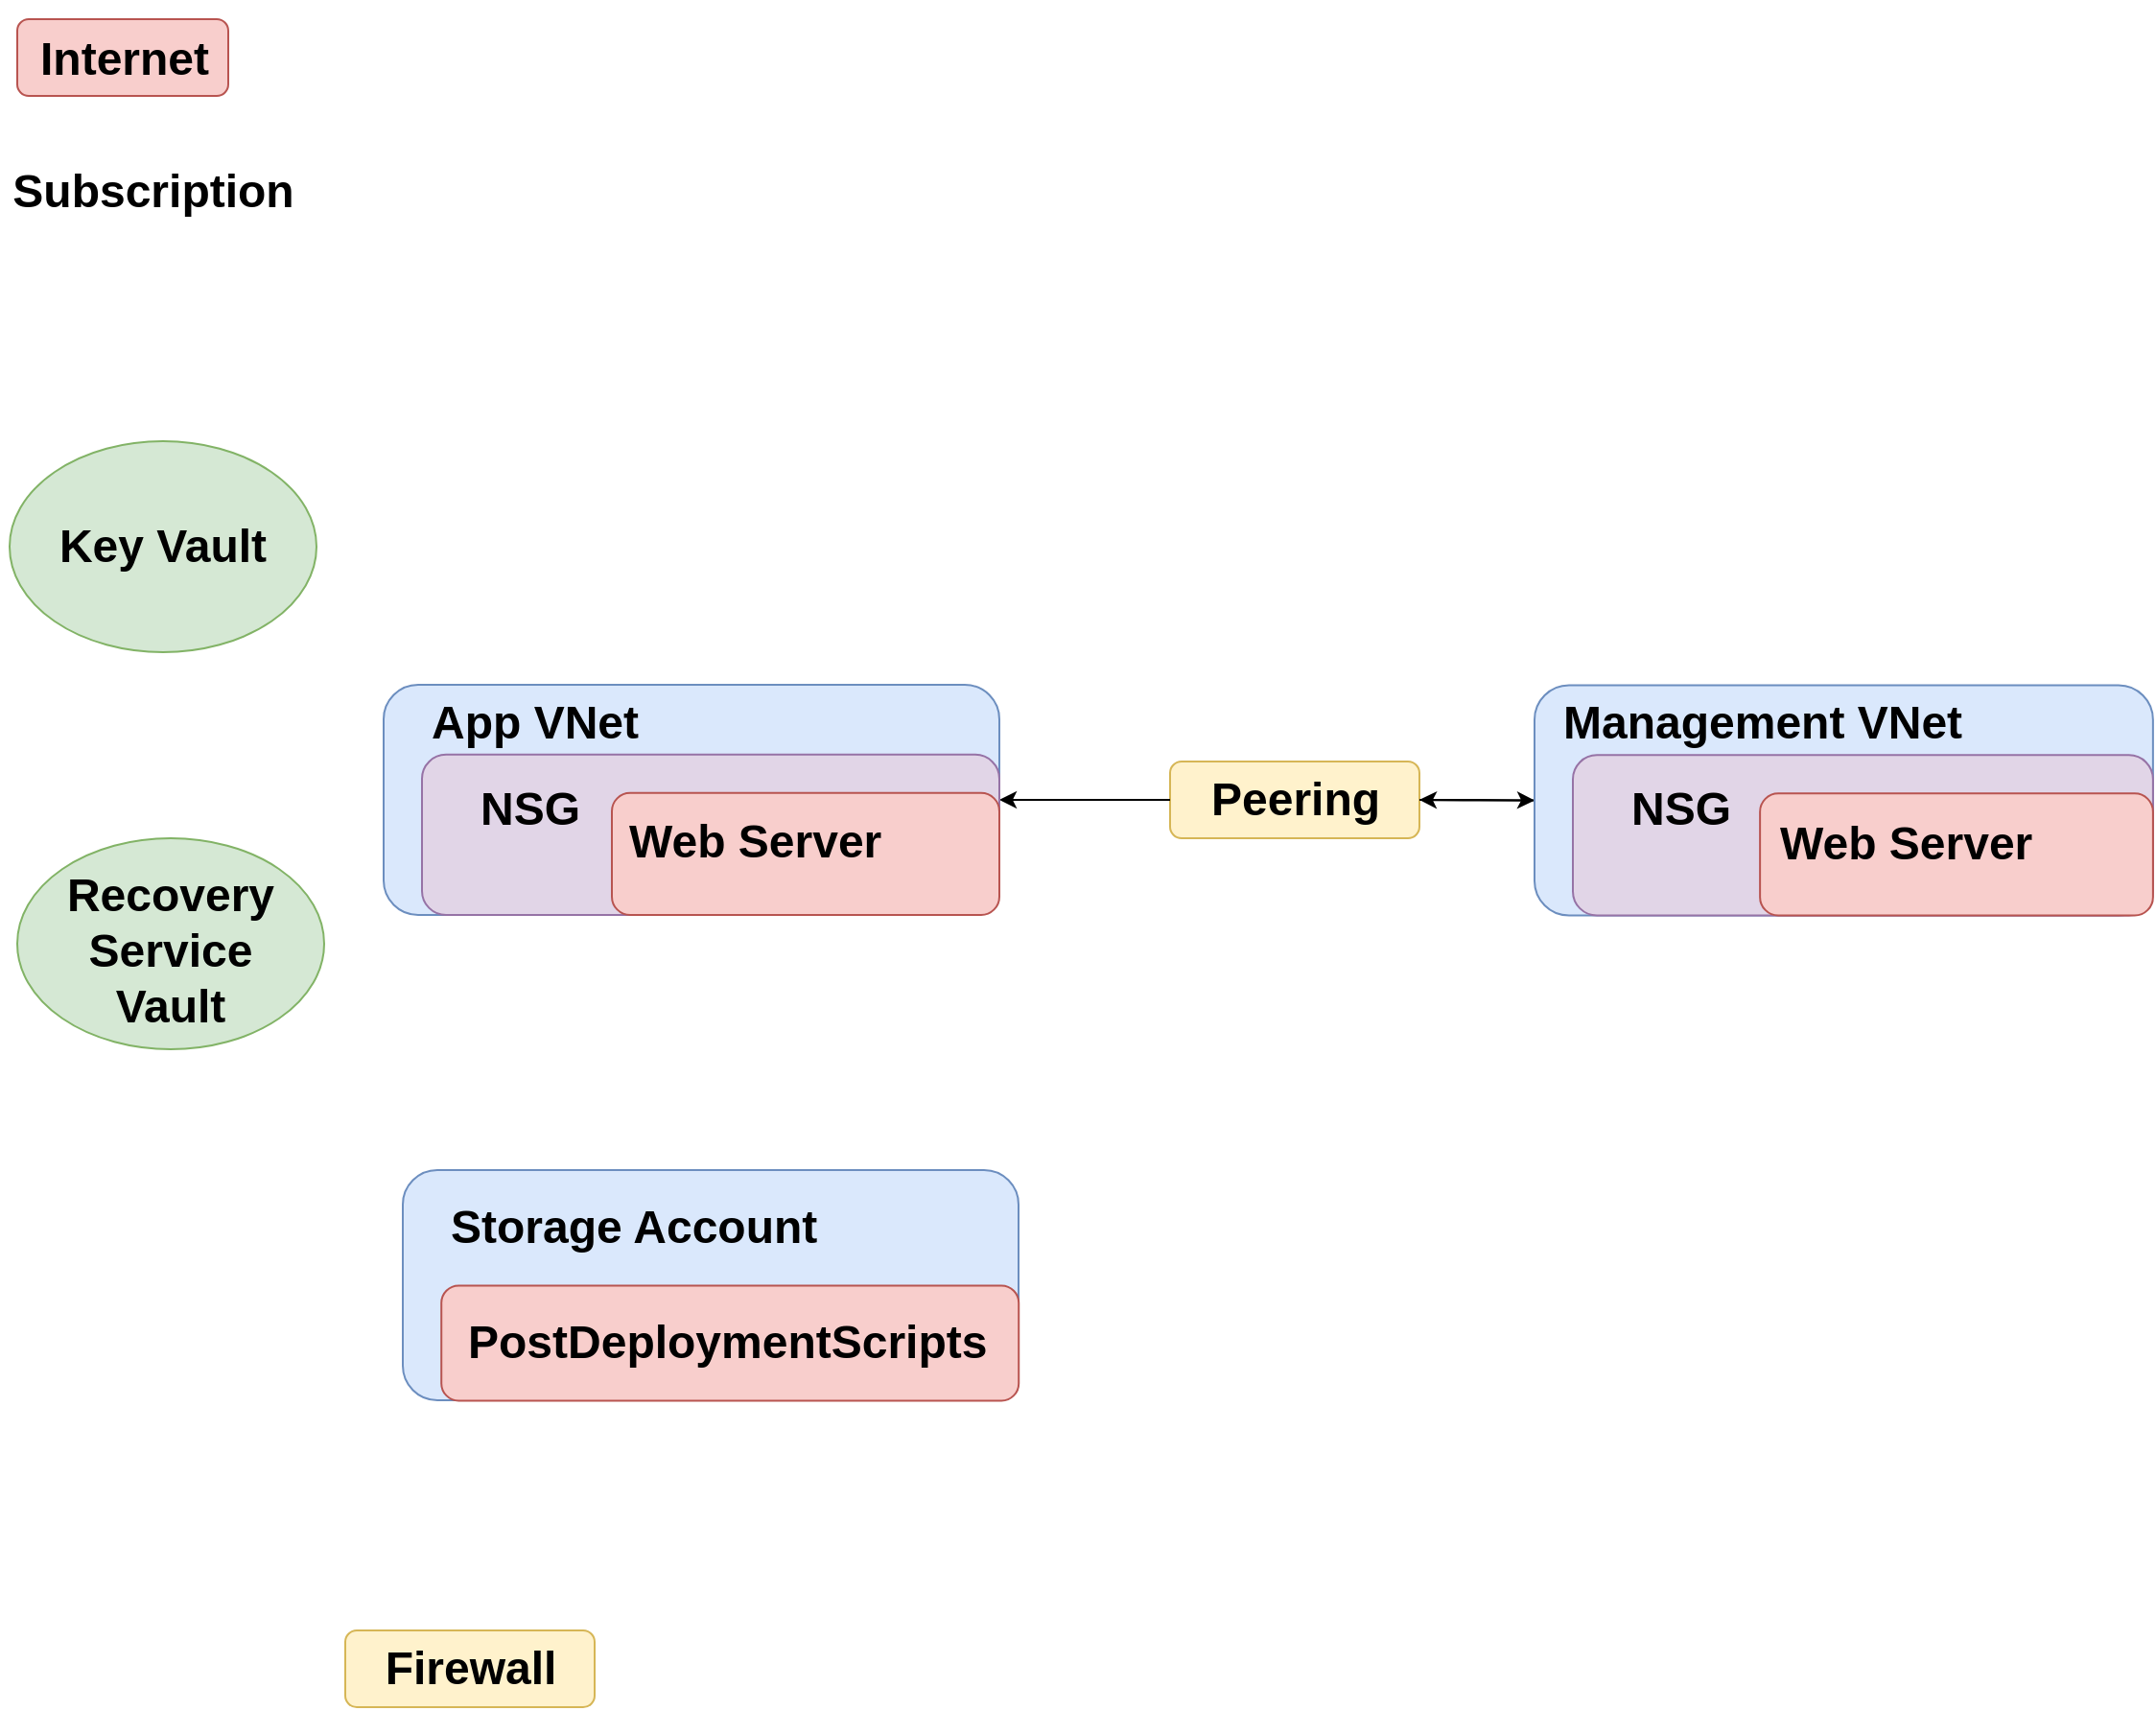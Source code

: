 <mxfile version="22.1.18" type="device">
  <diagram name="Page-1" id="GhjAY5SjDW7EBfkzCjkT">
    <mxGraphModel dx="1608" dy="1003" grid="1" gridSize="10" guides="1" tooltips="1" connect="1" arrows="1" fold="1" page="1" pageScale="1" pageWidth="827" pageHeight="1169" math="0" shadow="0">
      <root>
        <mxCell id="0" />
        <mxCell id="1" parent="0" />
        <mxCell id="GZIDr7UC_KgsGXIt8vkg-114" value="" style="rounded=1;whiteSpace=wrap;html=1;movable=1;resizable=1;rotatable=1;deletable=1;editable=1;locked=0;connectable=1;fillColor=#dae8fc;strokeColor=#6c8ebf;" vertex="1" parent="1">
          <mxGeometry x="210" y="610" width="321" height="120" as="geometry" />
        </mxCell>
        <mxCell id="GZIDr7UC_KgsGXIt8vkg-3" value="&lt;h1&gt;Subscription&lt;/h1&gt;" style="text;html=1;strokeColor=none;fillColor=none;spacing=5;spacingTop=-20;whiteSpace=wrap;overflow=hidden;rounded=0;movable=1;resizable=1;rotatable=1;deletable=1;editable=1;locked=0;connectable=1;align=center;" vertex="1" parent="1">
          <mxGeometry y="80.0" width="160" height="41.43" as="geometry" />
        </mxCell>
        <mxCell id="GZIDr7UC_KgsGXIt8vkg-5" value="" style="group" vertex="1" connectable="0" parent="1">
          <mxGeometry x="9" y="10" width="110" height="40" as="geometry" />
        </mxCell>
        <mxCell id="4a-1hPM6EiVAsbfIswR1-10" value="" style="rounded=1;whiteSpace=wrap;html=1;movable=1;resizable=1;rotatable=1;deletable=1;editable=1;locked=0;connectable=1;fillColor=#f8cecc;strokeColor=#b85450;" parent="GZIDr7UC_KgsGXIt8vkg-5" vertex="1">
          <mxGeometry width="110" height="40" as="geometry" />
        </mxCell>
        <mxCell id="4a-1hPM6EiVAsbfIswR1-11" value="&lt;h1&gt;Internet&lt;/h1&gt;" style="text;html=1;strokeColor=none;fillColor=none;spacing=5;spacingTop=-20;whiteSpace=wrap;overflow=hidden;rounded=0;movable=1;resizable=1;rotatable=1;deletable=1;editable=1;locked=0;connectable=1;" parent="GZIDr7UC_KgsGXIt8vkg-5" vertex="1">
          <mxGeometry x="6.769" y="0.714" width="96.462" height="28.571" as="geometry" />
        </mxCell>
        <mxCell id="GZIDr7UC_KgsGXIt8vkg-6" value="" style="group" vertex="1" connectable="0" parent="1">
          <mxGeometry x="610" y="397" width="130" height="40" as="geometry" />
        </mxCell>
        <mxCell id="GZIDr7UC_KgsGXIt8vkg-7" value="" style="rounded=1;whiteSpace=wrap;html=1;movable=1;resizable=1;rotatable=1;deletable=1;editable=1;locked=0;connectable=1;fillColor=#fff2cc;strokeColor=#d6b656;" vertex="1" parent="GZIDr7UC_KgsGXIt8vkg-6">
          <mxGeometry width="130.0" height="40" as="geometry" />
        </mxCell>
        <mxCell id="GZIDr7UC_KgsGXIt8vkg-8" value="&lt;h1&gt;Peering&lt;/h1&gt;" style="text;html=1;strokeColor=none;fillColor=none;spacing=5;spacingTop=-20;whiteSpace=wrap;overflow=hidden;rounded=0;movable=1;resizable=1;rotatable=1;deletable=1;editable=1;locked=0;connectable=1;align=center;" vertex="1" parent="GZIDr7UC_KgsGXIt8vkg-6">
          <mxGeometry x="15.6" width="98.8" height="40" as="geometry" />
        </mxCell>
        <mxCell id="GZIDr7UC_KgsGXIt8vkg-15" value="" style="group" vertex="1" connectable="0" parent="1">
          <mxGeometry x="5" y="230" width="160" height="110" as="geometry" />
        </mxCell>
        <mxCell id="GZIDr7UC_KgsGXIt8vkg-16" value="" style="ellipse;whiteSpace=wrap;html=1;fillColor=#d5e8d4;strokeColor=#82b366;" vertex="1" parent="GZIDr7UC_KgsGXIt8vkg-15">
          <mxGeometry width="160" height="110" as="geometry" />
        </mxCell>
        <mxCell id="GZIDr7UC_KgsGXIt8vkg-17" value="&lt;h1&gt;Key Vault&lt;/h1&gt;" style="text;html=1;strokeColor=none;fillColor=none;spacing=5;spacingTop=-20;whiteSpace=wrap;overflow=hidden;rounded=0;movable=1;resizable=1;rotatable=1;deletable=1;editable=1;locked=0;connectable=1;align=center;" vertex="1" parent="GZIDr7UC_KgsGXIt8vkg-15">
          <mxGeometry x="15" y="35" width="130" height="40" as="geometry" />
        </mxCell>
        <mxCell id="GZIDr7UC_KgsGXIt8vkg-12" value="" style="group" vertex="1" connectable="0" parent="1">
          <mxGeometry x="9" y="437" width="160" height="110" as="geometry" />
        </mxCell>
        <mxCell id="GZIDr7UC_KgsGXIt8vkg-13" value="" style="ellipse;whiteSpace=wrap;html=1;fillColor=#d5e8d4;strokeColor=#82b366;" vertex="1" parent="GZIDr7UC_KgsGXIt8vkg-12">
          <mxGeometry width="160" height="110" as="geometry" />
        </mxCell>
        <mxCell id="GZIDr7UC_KgsGXIt8vkg-14" value="&lt;h1&gt;Recovery Service Vault&lt;/h1&gt;" style="text;html=1;strokeColor=none;fillColor=none;spacing=5;spacingTop=-20;whiteSpace=wrap;overflow=hidden;rounded=0;movable=1;resizable=1;rotatable=1;deletable=1;editable=1;locked=0;connectable=1;align=center;" vertex="1" parent="GZIDr7UC_KgsGXIt8vkg-12">
          <mxGeometry x="15" y="10" width="130" height="90" as="geometry" />
        </mxCell>
        <mxCell id="GZIDr7UC_KgsGXIt8vkg-18" value="" style="group" vertex="1" connectable="0" parent="1">
          <mxGeometry x="180" y="850" width="130" height="40" as="geometry" />
        </mxCell>
        <mxCell id="4a-1hPM6EiVAsbfIswR1-14" value="" style="rounded=1;whiteSpace=wrap;html=1;movable=1;resizable=1;rotatable=1;deletable=1;editable=1;locked=0;connectable=1;fillColor=#fff2cc;strokeColor=#d6b656;container=0;" parent="GZIDr7UC_KgsGXIt8vkg-18" vertex="1">
          <mxGeometry width="130.0" height="40" as="geometry" />
        </mxCell>
        <mxCell id="4a-1hPM6EiVAsbfIswR1-15" value="&lt;h1&gt;Firewall&lt;/h1&gt;" style="text;html=1;strokeColor=none;fillColor=none;spacing=5;spacingTop=-20;whiteSpace=wrap;overflow=hidden;rounded=0;movable=1;resizable=1;rotatable=1;deletable=1;editable=1;locked=0;connectable=1;align=center;container=0;" parent="GZIDr7UC_KgsGXIt8vkg-18" vertex="1">
          <mxGeometry x="15.6" width="98.8" height="40" as="geometry" />
        </mxCell>
        <mxCell id="GZIDr7UC_KgsGXIt8vkg-89" style="edgeStyle=orthogonalEdgeStyle;rounded=0;orthogonalLoop=1;jettySize=auto;html=1;entryX=1;entryY=0.5;entryDx=0;entryDy=0;" edge="1" parent="1" source="GZIDr7UC_KgsGXIt8vkg-70" target="GZIDr7UC_KgsGXIt8vkg-7">
          <mxGeometry relative="1" as="geometry" />
        </mxCell>
        <mxCell id="GZIDr7UC_KgsGXIt8vkg-91" style="edgeStyle=orthogonalEdgeStyle;rounded=0;orthogonalLoop=1;jettySize=auto;html=1;exitX=1;exitY=0.5;exitDx=0;exitDy=0;entryX=0;entryY=0.5;entryDx=0;entryDy=0;" edge="1" parent="1" source="GZIDr7UC_KgsGXIt8vkg-7" target="GZIDr7UC_KgsGXIt8vkg-70">
          <mxGeometry relative="1" as="geometry" />
        </mxCell>
        <mxCell id="GZIDr7UC_KgsGXIt8vkg-107" style="edgeStyle=orthogonalEdgeStyle;rounded=0;orthogonalLoop=1;jettySize=auto;html=1;exitX=0;exitY=0.5;exitDx=0;exitDy=0;" edge="1" parent="1" source="GZIDr7UC_KgsGXIt8vkg-7" target="GZIDr7UC_KgsGXIt8vkg-97">
          <mxGeometry relative="1" as="geometry" />
        </mxCell>
        <mxCell id="GZIDr7UC_KgsGXIt8vkg-110" value="" style="rounded=1;whiteSpace=wrap;html=1;movable=1;resizable=1;rotatable=1;deletable=1;editable=1;locked=0;connectable=1;fillColor=#f8cecc;strokeColor=#b85450;container=0;" vertex="1" parent="1">
          <mxGeometry x="230.11" y="670.2" width="301" height="60" as="geometry" />
        </mxCell>
        <mxCell id="GZIDr7UC_KgsGXIt8vkg-111" value="&lt;h1&gt;&lt;span style=&quot;background-color: initial;&quot;&gt;PostDeploymentScripts&lt;/span&gt;&lt;/h1&gt;" style="text;html=1;strokeColor=none;fillColor=none;spacing=5;spacingTop=-20;whiteSpace=wrap;overflow=hidden;rounded=0;movable=1;resizable=1;rotatable=1;deletable=1;editable=1;locked=0;connectable=1;" vertex="1" parent="1">
          <mxGeometry x="239.11" y="680" width="284.23" height="35.71" as="geometry" />
        </mxCell>
        <mxCell id="GZIDr7UC_KgsGXIt8vkg-115" value="&lt;h1&gt;&lt;span style=&quot;background-color: initial;&quot;&gt;Storage Account&lt;/span&gt;&lt;br&gt;&lt;/h1&gt;" style="text;html=1;strokeColor=none;fillColor=none;spacing=5;spacingTop=-20;whiteSpace=wrap;overflow=hidden;rounded=0;movable=1;resizable=1;rotatable=1;deletable=1;editable=1;locked=0;connectable=1;" vertex="1" parent="1">
          <mxGeometry x="230.11" y="620" width="223" height="70" as="geometry" />
        </mxCell>
        <mxCell id="GZIDr7UC_KgsGXIt8vkg-116" value="" style="group" vertex="1" connectable="0" parent="1">
          <mxGeometry x="220" y="357" width="301.001" height="124.997" as="geometry" />
        </mxCell>
        <mxCell id="GZIDr7UC_KgsGXIt8vkg-97" value="" style="rounded=1;whiteSpace=wrap;html=1;movable=1;resizable=1;rotatable=1;deletable=1;editable=1;locked=0;connectable=1;fillColor=#dae8fc;strokeColor=#6c8ebf;" vertex="1" parent="GZIDr7UC_KgsGXIt8vkg-116">
          <mxGeometry x="-20" width="321" height="120" as="geometry" />
        </mxCell>
        <mxCell id="GZIDr7UC_KgsGXIt8vkg-98" value="&lt;h1&gt;&lt;span style=&quot;background-color: initial;&quot;&gt;App VNet&lt;/span&gt;&lt;br&gt;&lt;/h1&gt;" style="text;html=1;strokeColor=none;fillColor=none;spacing=5;spacingTop=-20;whiteSpace=wrap;overflow=hidden;rounded=0;movable=1;resizable=1;rotatable=1;deletable=1;editable=1;locked=0;connectable=1;" vertex="1" parent="GZIDr7UC_KgsGXIt8vkg-116">
          <mxGeometry x="2.665e-15" y="1.588e-14" width="229.85" height="99.08" as="geometry" />
        </mxCell>
        <mxCell id="GZIDr7UC_KgsGXIt8vkg-99" value="" style="rounded=1;whiteSpace=wrap;html=1;movable=1;resizable=1;rotatable=1;deletable=1;editable=1;locked=0;connectable=1;fillColor=#e1d5e7;strokeColor=#9673a6;container=0;" vertex="1" parent="GZIDr7UC_KgsGXIt8vkg-116">
          <mxGeometry y="36.417" width="301" height="83.583" as="geometry" />
        </mxCell>
        <mxCell id="GZIDr7UC_KgsGXIt8vkg-100" value="&lt;h1&gt;NSG&lt;/h1&gt;" style="text;html=1;strokeColor=none;fillColor=none;spacing=5;spacingTop=-20;whiteSpace=wrap;overflow=hidden;rounded=0;movable=1;resizable=1;rotatable=1;deletable=1;editable=1;locked=0;connectable=1;align=center;container=0;" vertex="1" parent="GZIDr7UC_KgsGXIt8vkg-116">
          <mxGeometry x="19.356" y="44.997" width="74.702" height="80" as="geometry" />
        </mxCell>
        <mxCell id="GZIDr7UC_KgsGXIt8vkg-101" value="" style="rounded=1;whiteSpace=wrap;html=1;movable=1;resizable=1;rotatable=1;deletable=1;editable=1;locked=0;connectable=1;fillColor=#f8cecc;strokeColor=#b85450;container=0;" vertex="1" parent="GZIDr7UC_KgsGXIt8vkg-116">
          <mxGeometry x="99.001" y="56.417" width="202" height="63.58" as="geometry" />
        </mxCell>
        <mxCell id="GZIDr7UC_KgsGXIt8vkg-102" value="&lt;h1&gt;&lt;span style=&quot;background-color: initial;&quot;&gt;Web Server&lt;/span&gt;&lt;br&gt;&lt;/h1&gt;" style="text;html=1;strokeColor=none;fillColor=none;spacing=5;spacingTop=-20;whiteSpace=wrap;overflow=hidden;rounded=0;movable=1;resizable=1;rotatable=1;deletable=1;editable=1;locked=0;connectable=1;" vertex="1" parent="GZIDr7UC_KgsGXIt8vkg-116">
          <mxGeometry x="102.87" y="62.334" width="161.454" height="31.429" as="geometry" />
        </mxCell>
        <mxCell id="GZIDr7UC_KgsGXIt8vkg-117" value="" style="group" vertex="1" connectable="0" parent="1">
          <mxGeometry x="820" y="357.25" width="302.441" height="124.997" as="geometry" />
        </mxCell>
        <mxCell id="GZIDr7UC_KgsGXIt8vkg-70" value="" style="rounded=1;whiteSpace=wrap;html=1;movable=1;resizable=1;rotatable=1;deletable=1;editable=1;locked=0;connectable=1;fillColor=#dae8fc;strokeColor=#6c8ebf;" vertex="1" parent="GZIDr7UC_KgsGXIt8vkg-117">
          <mxGeometry x="-20" width="322.44" height="120" as="geometry" />
        </mxCell>
        <mxCell id="GZIDr7UC_KgsGXIt8vkg-71" value="&lt;h1&gt;&lt;span style=&quot;background-color: initial;&quot;&gt;Management VNet&lt;/span&gt;&lt;br&gt;&lt;/h1&gt;" style="text;html=1;strokeColor=none;fillColor=none;spacing=5;spacingTop=-20;whiteSpace=wrap;overflow=hidden;rounded=0;movable=1;resizable=1;rotatable=1;deletable=1;editable=1;locked=0;connectable=1;" vertex="1" parent="GZIDr7UC_KgsGXIt8vkg-117">
          <mxGeometry x="-10" y="1.599e-14" width="229.85" height="89.26" as="geometry" />
        </mxCell>
        <mxCell id="GZIDr7UC_KgsGXIt8vkg-72" value="" style="rounded=1;whiteSpace=wrap;html=1;movable=1;resizable=1;rotatable=1;deletable=1;editable=1;locked=0;connectable=1;fillColor=#e1d5e7;strokeColor=#9673a6;container=0;" vertex="1" parent="GZIDr7UC_KgsGXIt8vkg-117">
          <mxGeometry y="36.417" width="302.439" height="83.583" as="geometry" />
        </mxCell>
        <mxCell id="GZIDr7UC_KgsGXIt8vkg-73" value="&lt;h1&gt;NSG&lt;/h1&gt;" style="text;html=1;strokeColor=none;fillColor=none;spacing=5;spacingTop=-20;whiteSpace=wrap;overflow=hidden;rounded=0;movable=1;resizable=1;rotatable=1;deletable=1;editable=1;locked=0;connectable=1;align=center;container=0;" vertex="1" parent="GZIDr7UC_KgsGXIt8vkg-117">
          <mxGeometry x="19.356" y="44.997" width="74.702" height="80" as="geometry" />
        </mxCell>
        <mxCell id="GZIDr7UC_KgsGXIt8vkg-74" value="" style="rounded=1;whiteSpace=wrap;html=1;movable=1;resizable=1;rotatable=1;deletable=1;editable=1;locked=0;connectable=1;fillColor=#f8cecc;strokeColor=#b85450;container=0;" vertex="1" parent="GZIDr7UC_KgsGXIt8vkg-117">
          <mxGeometry x="97.561" y="56.417" width="204.88" height="63.58" as="geometry" />
        </mxCell>
        <mxCell id="GZIDr7UC_KgsGXIt8vkg-75" value="&lt;h1&gt;&lt;span style=&quot;background-color: initial;&quot;&gt;Web Server&lt;/span&gt;&lt;br&gt;&lt;/h1&gt;" style="text;html=1;strokeColor=none;fillColor=none;spacing=5;spacingTop=-20;whiteSpace=wrap;overflow=hidden;rounded=0;movable=1;resizable=1;rotatable=1;deletable=1;editable=1;locked=0;connectable=1;" vertex="1" parent="GZIDr7UC_KgsGXIt8vkg-117">
          <mxGeometry x="102.87" y="62.334" width="161.454" height="31.429" as="geometry" />
        </mxCell>
      </root>
    </mxGraphModel>
  </diagram>
</mxfile>
